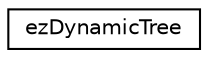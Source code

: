 digraph "Graphical Class Hierarchy"
{
 // LATEX_PDF_SIZE
  edge [fontname="Helvetica",fontsize="10",labelfontname="Helvetica",labelfontsize="10"];
  node [fontname="Helvetica",fontsize="10",shape=record];
  rankdir="LR";
  Node0 [label="ezDynamicTree",height=0.2,width=0.4,color="black", fillcolor="white", style="filled",URL="$de/d3a/structez_dynamic_tree.htm",tooltip=" "];
}
